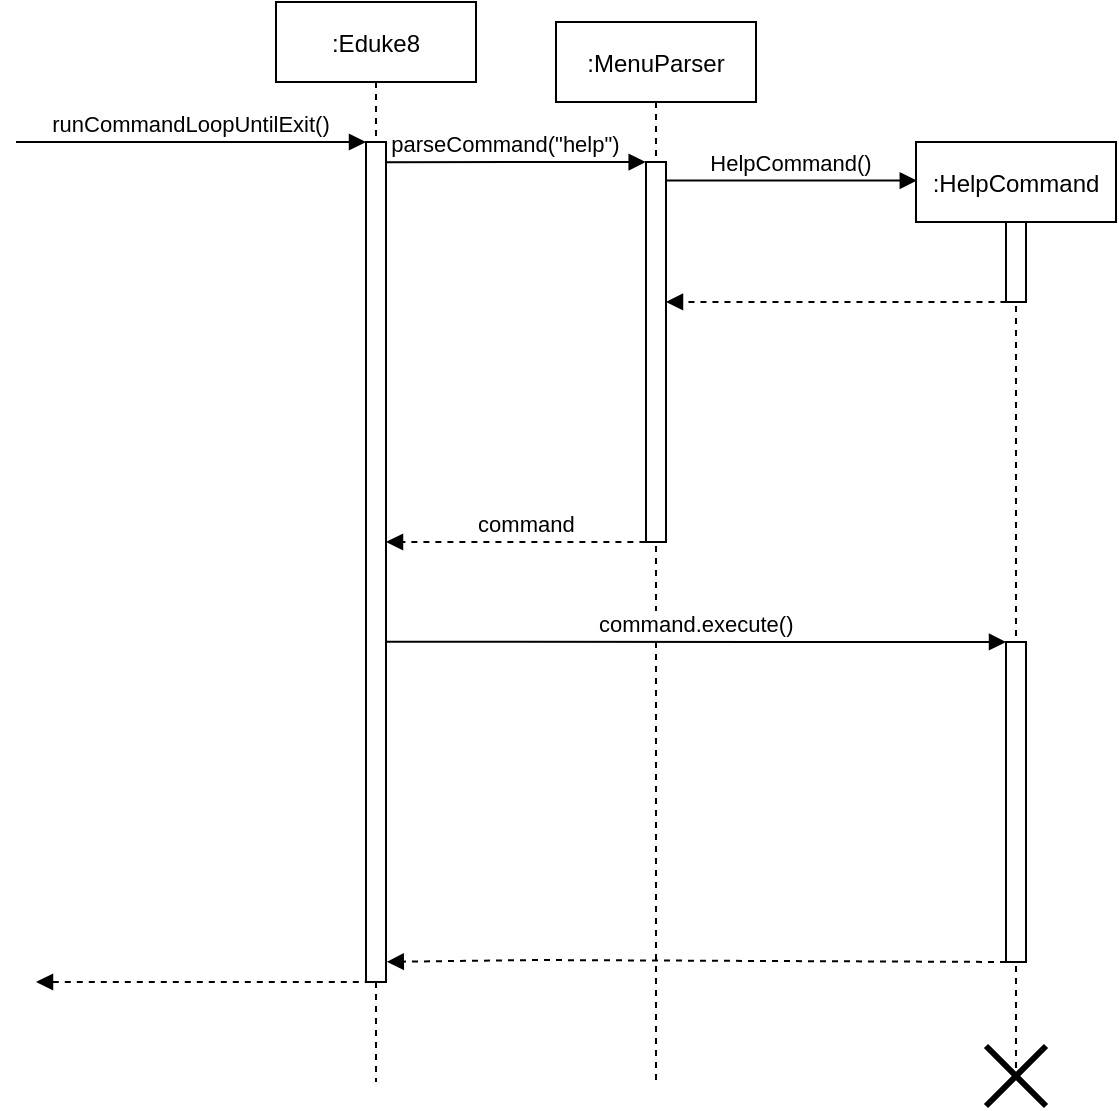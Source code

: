 <mxfile version="13.9.2" type="device"><diagram id="kgpKYQtTHZ0yAKxKKP6v" name="Page-1"><mxGraphModel dx="1684" dy="463" grid="1" gridSize="5" guides="1" tooltips="1" connect="1" arrows="1" fold="1" page="1" pageScale="1" pageWidth="850" pageHeight="1100" math="0" shadow="0"><root><mxCell id="0"/><mxCell id="1" parent="0"/><mxCell id="3nuBFxr9cyL0pnOWT2aG-1" value=":MenuParser" style="shape=umlLifeline;perimeter=lifelinePerimeter;container=1;collapsible=0;recursiveResize=0;rounded=0;shadow=0;strokeWidth=1;" parent="1" vertex="1"><mxGeometry x="120" y="80" width="100" height="530" as="geometry"/></mxCell><mxCell id="3nuBFxr9cyL0pnOWT2aG-2" value="" style="points=[];perimeter=orthogonalPerimeter;rounded=0;shadow=0;strokeWidth=1;" parent="3nuBFxr9cyL0pnOWT2aG-1" vertex="1"><mxGeometry x="45" y="70" width="10" height="190" as="geometry"/></mxCell><mxCell id="3nuBFxr9cyL0pnOWT2aG-5" value=":HelpCommand" style="shape=umlLifeline;perimeter=lifelinePerimeter;container=1;collapsible=0;recursiveResize=0;rounded=0;shadow=0;strokeWidth=1;" parent="1" vertex="1"><mxGeometry x="300" y="140" width="100" height="470" as="geometry"/></mxCell><mxCell id="3nuBFxr9cyL0pnOWT2aG-6" value="" style="points=[];perimeter=orthogonalPerimeter;rounded=0;shadow=0;strokeWidth=1;" parent="3nuBFxr9cyL0pnOWT2aG-5" vertex="1"><mxGeometry x="45" y="40" width="10" height="40" as="geometry"/></mxCell><mxCell id="9eL64RJ05HSwxoAksEtL-16" value="" style="shape=umlDestroy;whiteSpace=wrap;html=1;strokeWidth=3;" parent="3nuBFxr9cyL0pnOWT2aG-5" vertex="1"><mxGeometry x="35" y="452" width="30" height="30" as="geometry"/></mxCell><mxCell id="3nuBFxr9cyL0pnOWT2aG-8" value="HelpCommand()" style="verticalAlign=bottom;endArrow=block;entryX=0.004;entryY=0.041;shadow=0;strokeWidth=1;entryDx=0;entryDy=0;entryPerimeter=0;" parent="1" source="3nuBFxr9cyL0pnOWT2aG-2" target="3nuBFxr9cyL0pnOWT2aG-5" edge="1"><mxGeometry relative="1" as="geometry"><mxPoint x="275" y="160" as="sourcePoint"/></mxGeometry></mxCell><mxCell id="9eL64RJ05HSwxoAksEtL-1" value="command" style="verticalAlign=bottom;endArrow=block;dashed=1;endSize=6;shadow=0;strokeWidth=1;exitX=-0.03;exitY=1;exitDx=0;exitDy=0;exitPerimeter=0;endFill=1;" parent="1" source="3nuBFxr9cyL0pnOWT2aG-2" edge="1"><mxGeometry x="-0.081" relative="1" as="geometry"><mxPoint x="35" y="340" as="targetPoint"/><mxPoint x="164" y="340" as="sourcePoint"/><mxPoint as="offset"/></mxGeometry></mxCell><mxCell id="9eL64RJ05HSwxoAksEtL-2" value="" style="verticalAlign=bottom;endArrow=block;dashed=1;endSize=6;shadow=0;strokeWidth=1;exitX=0.023;exitY=0.999;exitDx=0;exitDy=0;exitPerimeter=0;endFill=1;" parent="1" source="3nuBFxr9cyL0pnOWT2aG-6" target="3nuBFxr9cyL0pnOWT2aG-2" edge="1"><mxGeometry x="-0.231" y="-24" relative="1" as="geometry"><mxPoint x="200" y="300" as="targetPoint"/><mxPoint x="329.5" y="300" as="sourcePoint"/><mxPoint as="offset"/></mxGeometry></mxCell><mxCell id="9eL64RJ05HSwxoAksEtL-4" value="" style="points=[];perimeter=orthogonalPerimeter;rounded=0;shadow=0;strokeWidth=1;" parent="1" vertex="1"><mxGeometry x="345" y="390" width="10" height="160" as="geometry"/></mxCell><mxCell id="9eL64RJ05HSwxoAksEtL-8" value=":Eduke8" style="shape=umlLifeline;perimeter=lifelinePerimeter;container=1;collapsible=0;recursiveResize=0;rounded=0;shadow=0;strokeWidth=1;" parent="1" vertex="1"><mxGeometry x="-20" y="70" width="100" height="540" as="geometry"/></mxCell><mxCell id="9eL64RJ05HSwxoAksEtL-9" value="" style="points=[];perimeter=orthogonalPerimeter;rounded=0;shadow=0;strokeWidth=1;" parent="9eL64RJ05HSwxoAksEtL-8" vertex="1"><mxGeometry x="45" y="70" width="10" height="420" as="geometry"/></mxCell><mxCell id="he9LVTD7CK0P3oQEAQRu-1" value="runCommandLoopUntilExit()" style="verticalAlign=bottom;endArrow=block;shadow=0;strokeWidth=1;" parent="1" edge="1"><mxGeometry relative="1" as="geometry"><mxPoint x="-150" y="140.0" as="sourcePoint"/><mxPoint x="25" y="140" as="targetPoint"/></mxGeometry></mxCell><mxCell id="he9LVTD7CK0P3oQEAQRu-2" value="parseCommand(&quot;help&quot;)" style="verticalAlign=bottom;endArrow=block;shadow=0;strokeWidth=1;exitX=1.022;exitY=0.024;exitDx=0;exitDy=0;exitPerimeter=0;entryX=-0.016;entryY=0;entryDx=0;entryDy=0;entryPerimeter=0;" parent="1" edge="1" target="3nuBFxr9cyL0pnOWT2aG-2" source="9eL64RJ05HSwxoAksEtL-9"><mxGeometry x="-0.085" relative="1" as="geometry"><mxPoint x="36" y="150" as="sourcePoint"/><mxPoint x="160" y="150" as="targetPoint"/><mxPoint as="offset"/></mxGeometry></mxCell><mxCell id="he9LVTD7CK0P3oQEAQRu-4" value="command.execute()" style="verticalAlign=bottom;endArrow=block;shadow=0;strokeWidth=1;exitX=1.014;exitY=0.595;exitDx=0;exitDy=0;exitPerimeter=0;" parent="1" edge="1" source="9eL64RJ05HSwxoAksEtL-9"><mxGeometry relative="1" as="geometry"><mxPoint x="40" y="390" as="sourcePoint"/><mxPoint x="345" y="390" as="targetPoint"/></mxGeometry></mxCell><mxCell id="bbLh7JbDVKM8i-RjFfWD-2" value="" style="verticalAlign=bottom;endArrow=block;dashed=1;endSize=6;shadow=0;strokeWidth=1;entryX=1.038;entryY=0.976;entryDx=0;entryDy=0;entryPerimeter=0;endFill=1;" parent="1" target="9eL64RJ05HSwxoAksEtL-9" edge="1"><mxGeometry x="-0.231" y="-24" relative="1" as="geometry"><mxPoint x="36" y="550" as="targetPoint"/><mxPoint x="345" y="550" as="sourcePoint"/><mxPoint as="offset"/><Array as="points"><mxPoint x="110" y="549"/></Array></mxGeometry></mxCell><mxCell id="bbLh7JbDVKM8i-RjFfWD-6" value="" style="verticalAlign=bottom;endArrow=block;dashed=1;endSize=6;shadow=0;strokeWidth=1;exitX=0.34;exitY=1.005;exitDx=0;exitDy=0;exitPerimeter=0;endFill=1;" parent="1" edge="1"><mxGeometry x="-0.231" y="-24" relative="1" as="geometry"><mxPoint x="-140" y="560" as="targetPoint"/><mxPoint x="33.4" y="560" as="sourcePoint"/><mxPoint as="offset"/></mxGeometry></mxCell></root></mxGraphModel></diagram></mxfile>